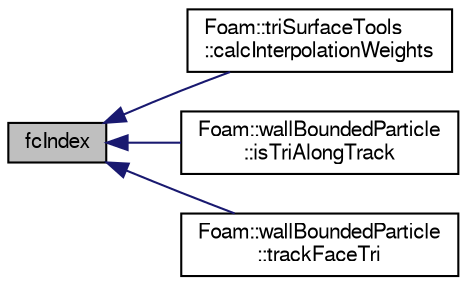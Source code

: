 digraph "fcIndex"
{
  bgcolor="transparent";
  edge [fontname="FreeSans",fontsize="10",labelfontname="FreeSans",labelfontsize="10"];
  node [fontname="FreeSans",fontsize="10",shape=record];
  rankdir="LR";
  Node1 [label="fcIndex",height=0.2,width=0.4,color="black", fillcolor="grey75", style="filled" fontcolor="black"];
  Node1 -> Node2 [dir="back",color="midnightblue",fontsize="10",style="solid",fontname="FreeSans"];
  Node2 [label="Foam::triSurfaceTools\l::calcInterpolationWeights",height=0.2,width=0.4,color="black",URL="$a02617.html#a312458228a8d0c4b9e6264e67abf9bf7"];
  Node1 -> Node3 [dir="back",color="midnightblue",fontsize="10",style="solid",fontname="FreeSans"];
  Node3 [label="Foam::wallBoundedParticle\l::isTriAlongTrack",height=0.2,width=0.4,color="black",URL="$a02752.html#a92114475fe764fd1e7e09cc4d4873edb",tooltip="Is current triangle in the track direction. "];
  Node1 -> Node4 [dir="back",color="midnightblue",fontsize="10",style="solid",fontname="FreeSans"];
  Node4 [label="Foam::wallBoundedParticle\l::trackFaceTri",height=0.2,width=0.4,color="black",URL="$a02752.html#ace2556eafc9c11fe6680a512cd5b4120",tooltip="Track through single triangle. "];
}
